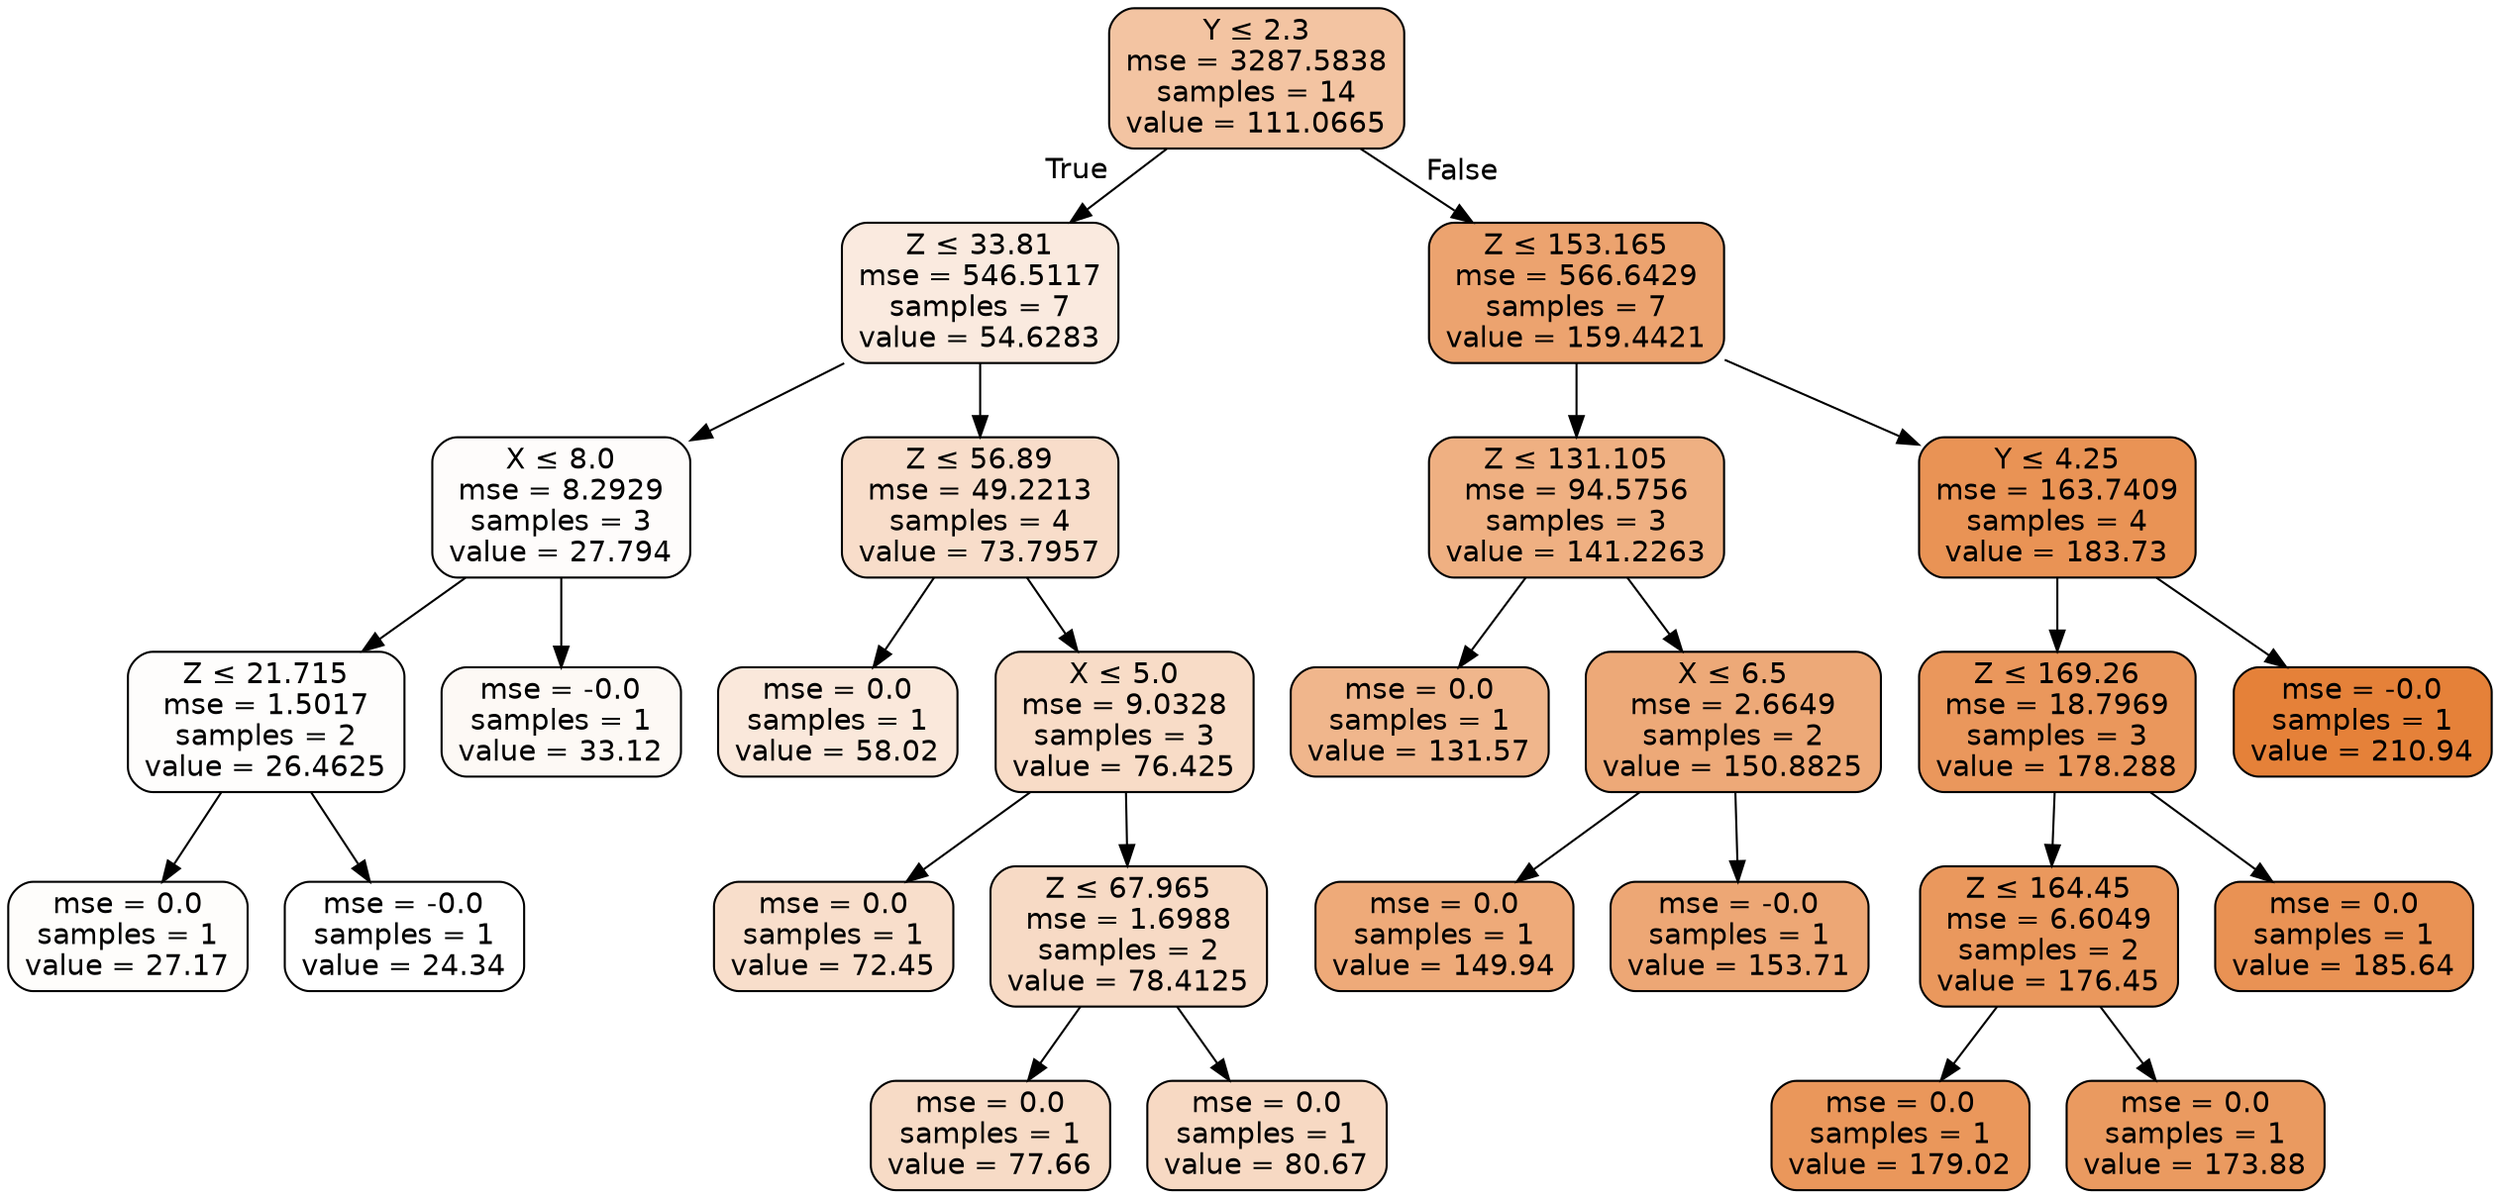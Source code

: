 digraph Tree {
node [shape=box, style="filled, rounded", color="black", fontname=helvetica] ;
edge [fontname=helvetica] ;
0 [label=<Y &le; 2.3<br/>mse = 3287.5838<br/>samples = 14<br/>value = 111.0665>, fillcolor="#e5813977"] ;
1 [label=<Z &le; 33.81<br/>mse = 546.5117<br/>samples = 7<br/>value = 54.6283>, fillcolor="#e5813929"] ;
0 -> 1 [labeldistance=2.5, labelangle=45, headlabel="True"] ;
2 [label=<X &le; 8.0<br/>mse = 8.2929<br/>samples = 3<br/>value = 27.794>, fillcolor="#e5813905"] ;
1 -> 2 ;
3 [label=<Z &le; 21.715<br/>mse = 1.5017<br/>samples = 2<br/>value = 26.4625>, fillcolor="#e5813903"] ;
2 -> 3 ;
4 [label=<mse = 0.0<br/>samples = 1<br/>value = 27.17>, fillcolor="#e5813904"] ;
3 -> 4 ;
5 [label=<mse = -0.0<br/>samples = 1<br/>value = 24.34>, fillcolor="#e5813900"] ;
3 -> 5 ;
6 [label=<mse = -0.0<br/>samples = 1<br/>value = 33.12>, fillcolor="#e581390c"] ;
2 -> 6 ;
7 [label=<Z &le; 56.89<br/>mse = 49.2213<br/>samples = 4<br/>value = 73.7957>, fillcolor="#e5813944"] ;
1 -> 7 ;
8 [label=<mse = 0.0<br/>samples = 1<br/>value = 58.02>, fillcolor="#e581392e"] ;
7 -> 8 ;
9 [label=<X &le; 5.0<br/>mse = 9.0328<br/>samples = 3<br/>value = 76.425>, fillcolor="#e5813947"] ;
7 -> 9 ;
10 [label=<mse = 0.0<br/>samples = 1<br/>value = 72.45>, fillcolor="#e5813942"] ;
9 -> 10 ;
11 [label=<Z &le; 67.965<br/>mse = 1.6988<br/>samples = 2<br/>value = 78.4125>, fillcolor="#e581394a"] ;
9 -> 11 ;
12 [label=<mse = 0.0<br/>samples = 1<br/>value = 77.66>, fillcolor="#e5813949"] ;
11 -> 12 ;
13 [label=<mse = 0.0<br/>samples = 1<br/>value = 80.67>, fillcolor="#e581394d"] ;
11 -> 13 ;
14 [label=<Z &le; 153.165<br/>mse = 566.6429<br/>samples = 7<br/>value = 159.4421>, fillcolor="#e58139b9"] ;
0 -> 14 [labeldistance=2.5, labelangle=-45, headlabel="False"] ;
15 [label=<Z &le; 131.105<br/>mse = 94.5756<br/>samples = 3<br/>value = 141.2263>, fillcolor="#e58139a0"] ;
14 -> 15 ;
16 [label=<mse = 0.0<br/>samples = 1<br/>value = 131.57>, fillcolor="#e5813993"] ;
15 -> 16 ;
17 [label=<X &le; 6.5<br/>mse = 2.6649<br/>samples = 2<br/>value = 150.8825>, fillcolor="#e58139ad"] ;
15 -> 17 ;
18 [label=<mse = 0.0<br/>samples = 1<br/>value = 149.94>, fillcolor="#e58139ac"] ;
17 -> 18 ;
19 [label=<mse = -0.0<br/>samples = 1<br/>value = 153.71>, fillcolor="#e58139b1"] ;
17 -> 19 ;
20 [label=<Y &le; 4.25<br/>mse = 163.7409<br/>samples = 4<br/>value = 183.73>, fillcolor="#e58139da"] ;
14 -> 20 ;
21 [label=<Z &le; 169.26<br/>mse = 18.7969<br/>samples = 3<br/>value = 178.288>, fillcolor="#e58139d2"] ;
20 -> 21 ;
22 [label=<Z &le; 164.45<br/>mse = 6.6049<br/>samples = 2<br/>value = 176.45>, fillcolor="#e58139d0"] ;
21 -> 22 ;
23 [label=<mse = 0.0<br/>samples = 1<br/>value = 179.02>, fillcolor="#e58139d3"] ;
22 -> 23 ;
24 [label=<mse = 0.0<br/>samples = 1<br/>value = 173.88>, fillcolor="#e58139cc"] ;
22 -> 24 ;
25 [label=<mse = 0.0<br/>samples = 1<br/>value = 185.64>, fillcolor="#e58139dc"] ;
21 -> 25 ;
26 [label=<mse = -0.0<br/>samples = 1<br/>value = 210.94>, fillcolor="#e58139ff"] ;
20 -> 26 ;
}